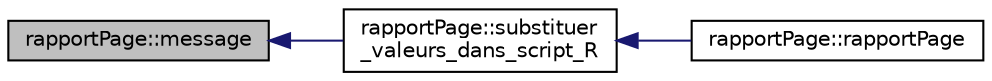 digraph "rapportPage::message"
{
 // INTERACTIVE_SVG=YES
  edge [fontname="Helvetica",fontsize="10",labelfontname="Helvetica",labelfontsize="10"];
  node [fontname="Helvetica",fontsize="10",shape=record];
  rankdir="LR";
  Node16 [label="rapportPage::message",height=0.2,width=0.4,color="black", fillcolor="grey75", style="filled", fontcolor="black"];
  Node16 -> Node17 [dir="back",color="midnightblue",fontsize="10",style="solid",fontname="Helvetica"];
  Node17 [label="rapportPage::substituer\l_valeurs_dans_script_R",height=0.2,width=0.4,color="black", fillcolor="white", style="filled",URL="$classrapport_page.html#a54f56e3a9f75f0c7576ea9fdf936143c",tooltip="Substitue certaines valeurs caractéristiques du contrôle dans le fichier prologue_codes.R dans common::exportpath, notamment le Siret, le budget et l&#39;employeur. "];
  Node17 -> Node18 [dir="back",color="midnightblue",fontsize="10",style="solid",fontname="Helvetica"];
  Node18 [label="rapportPage::rapportPage",height=0.2,width=0.4,color="black", fillcolor="white", style="filled",URL="$classrapport_page.html#adba3d64de94b773300af461e8f57a0fd",tooltip="Constructeur de l&#39;onglet \"Code de paye des tests\". "];
}
